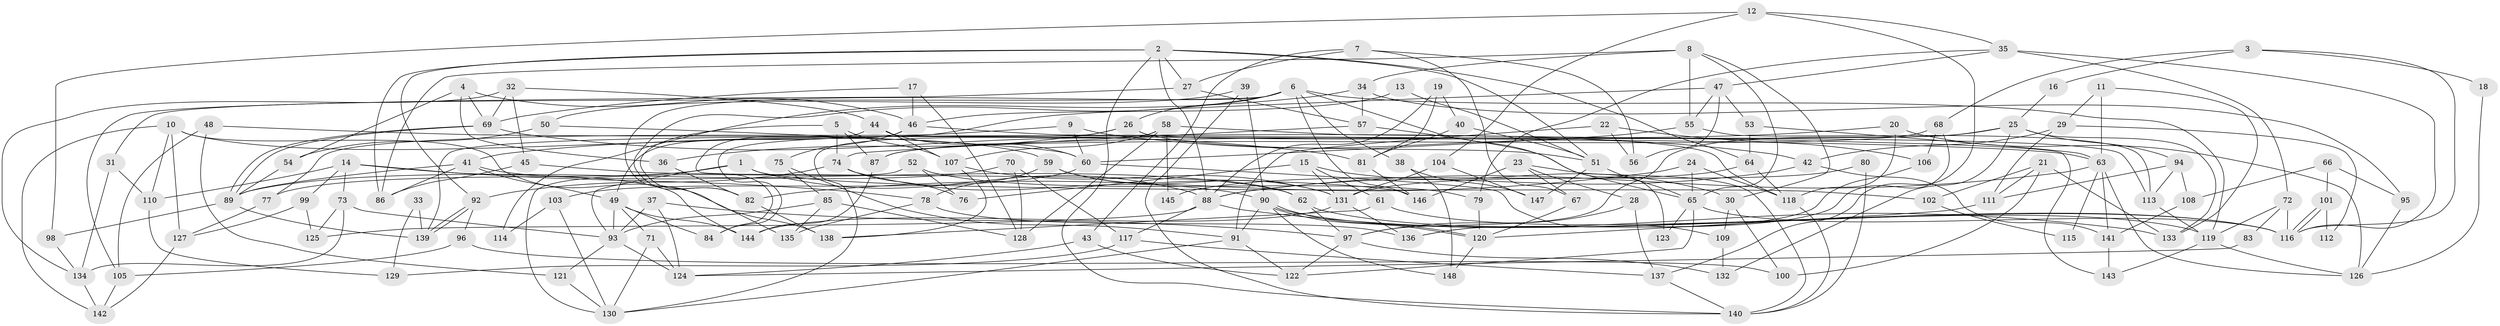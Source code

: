 // coarse degree distribution, {5: 0.1262135922330097, 11: 0.009708737864077669, 4: 0.24271844660194175, 6: 0.07766990291262135, 8: 0.02912621359223301, 7: 0.07766990291262135, 12: 0.009708737864077669, 2: 0.0970873786407767, 9: 0.019417475728155338, 10: 0.038834951456310676, 3: 0.2621359223300971, 13: 0.009708737864077669}
// Generated by graph-tools (version 1.1) at 2025/18/03/04/25 18:18:36]
// undirected, 148 vertices, 296 edges
graph export_dot {
graph [start="1"]
  node [color=gray90,style=filled];
  1;
  2;
  3;
  4;
  5;
  6;
  7;
  8;
  9;
  10;
  11;
  12;
  13;
  14;
  15;
  16;
  17;
  18;
  19;
  20;
  21;
  22;
  23;
  24;
  25;
  26;
  27;
  28;
  29;
  30;
  31;
  32;
  33;
  34;
  35;
  36;
  37;
  38;
  39;
  40;
  41;
  42;
  43;
  44;
  45;
  46;
  47;
  48;
  49;
  50;
  51;
  52;
  53;
  54;
  55;
  56;
  57;
  58;
  59;
  60;
  61;
  62;
  63;
  64;
  65;
  66;
  67;
  68;
  69;
  70;
  71;
  72;
  73;
  74;
  75;
  76;
  77;
  78;
  79;
  80;
  81;
  82;
  83;
  84;
  85;
  86;
  87;
  88;
  89;
  90;
  91;
  92;
  93;
  94;
  95;
  96;
  97;
  98;
  99;
  100;
  101;
  102;
  103;
  104;
  105;
  106;
  107;
  108;
  109;
  110;
  111;
  112;
  113;
  114;
  115;
  116;
  117;
  118;
  119;
  120;
  121;
  122;
  123;
  124;
  125;
  126;
  127;
  128;
  129;
  130;
  131;
  132;
  133;
  134;
  135;
  136;
  137;
  138;
  139;
  140;
  141;
  142;
  143;
  144;
  145;
  146;
  147;
  148;
  1 -- 88;
  1 -- 93;
  1 -- 77;
  1 -- 102;
  2 -- 86;
  2 -- 51;
  2 -- 27;
  2 -- 64;
  2 -- 88;
  2 -- 92;
  2 -- 140;
  3 -- 116;
  3 -- 68;
  3 -- 16;
  3 -- 18;
  4 -- 46;
  4 -- 69;
  4 -- 36;
  4 -- 54;
  5 -- 87;
  5 -- 82;
  5 -- 74;
  5 -- 107;
  6 -- 26;
  6 -- 38;
  6 -- 31;
  6 -- 82;
  6 -- 119;
  6 -- 123;
  6 -- 135;
  6 -- 146;
  7 -- 27;
  7 -- 67;
  7 -- 43;
  7 -- 56;
  8 -- 65;
  8 -- 86;
  8 -- 30;
  8 -- 34;
  8 -- 55;
  9 -- 60;
  9 -- 77;
  9 -- 42;
  10 -- 138;
  10 -- 142;
  10 -- 59;
  10 -- 110;
  10 -- 127;
  11 -- 29;
  11 -- 63;
  11 -- 133;
  12 -- 98;
  12 -- 35;
  12 -- 104;
  12 -- 137;
  13 -- 51;
  13 -- 46;
  14 -- 99;
  14 -- 144;
  14 -- 73;
  14 -- 78;
  14 -- 110;
  15 -- 131;
  15 -- 76;
  15 -- 30;
  15 -- 61;
  16 -- 25;
  17 -- 46;
  17 -- 128;
  17 -- 69;
  18 -- 126;
  19 -- 88;
  19 -- 40;
  19 -- 81;
  20 -- 126;
  20 -- 118;
  20 -- 41;
  21 -- 133;
  21 -- 100;
  21 -- 102;
  21 -- 111;
  22 -- 56;
  22 -- 106;
  22 -- 91;
  23 -- 28;
  23 -- 146;
  23 -- 67;
  23 -- 140;
  24 -- 65;
  24 -- 82;
  24 -- 118;
  25 -- 133;
  25 -- 97;
  25 -- 87;
  25 -- 94;
  25 -- 132;
  26 -- 113;
  26 -- 139;
  26 -- 36;
  26 -- 51;
  27 -- 57;
  27 -- 105;
  28 -- 137;
  28 -- 97;
  29 -- 111;
  29 -- 42;
  29 -- 112;
  30 -- 100;
  30 -- 109;
  31 -- 110;
  31 -- 134;
  32 -- 69;
  32 -- 134;
  32 -- 44;
  32 -- 45;
  33 -- 139;
  33 -- 129;
  34 -- 57;
  34 -- 95;
  34 -- 114;
  35 -- 47;
  35 -- 116;
  35 -- 72;
  35 -- 79;
  36 -- 82;
  37 -- 93;
  37 -- 124;
  37 -- 97;
  38 -- 148;
  38 -- 147;
  39 -- 140;
  39 -- 90;
  39 -- 50;
  40 -- 51;
  40 -- 81;
  41 -- 62;
  41 -- 49;
  41 -- 86;
  41 -- 89;
  42 -- 88;
  42 -- 141;
  43 -- 122;
  43 -- 124;
  44 -- 107;
  44 -- 49;
  44 -- 60;
  45 -- 146;
  45 -- 86;
  46 -- 75;
  46 -- 118;
  46 -- 84;
  47 -- 84;
  47 -- 55;
  47 -- 53;
  47 -- 56;
  48 -- 63;
  48 -- 121;
  48 -- 105;
  49 -- 71;
  49 -- 84;
  49 -- 93;
  49 -- 144;
  50 -- 54;
  50 -- 60;
  51 -- 65;
  51 -- 147;
  52 -- 130;
  52 -- 79;
  52 -- 76;
  53 -- 64;
  53 -- 63;
  54 -- 89;
  55 -- 60;
  55 -- 113;
  57 -- 65;
  57 -- 74;
  58 -- 128;
  58 -- 107;
  58 -- 130;
  58 -- 143;
  58 -- 145;
  59 -- 62;
  59 -- 78;
  59 -- 131;
  60 -- 103;
  60 -- 109;
  61 -- 119;
  61 -- 138;
  62 -- 97;
  62 -- 116;
  63 -- 141;
  63 -- 88;
  63 -- 115;
  63 -- 126;
  64 -- 118;
  64 -- 145;
  65 -- 122;
  65 -- 116;
  65 -- 123;
  66 -- 95;
  66 -- 108;
  66 -- 101;
  67 -- 120;
  68 -- 136;
  68 -- 87;
  68 -- 106;
  69 -- 89;
  69 -- 89;
  69 -- 81;
  70 -- 117;
  70 -- 89;
  70 -- 128;
  71 -- 130;
  71 -- 124;
  72 -- 116;
  72 -- 83;
  72 -- 119;
  73 -- 93;
  73 -- 125;
  73 -- 134;
  74 -- 92;
  74 -- 76;
  74 -- 90;
  75 -- 91;
  75 -- 85;
  77 -- 127;
  78 -- 135;
  78 -- 136;
  79 -- 120;
  80 -- 140;
  80 -- 131;
  81 -- 146;
  82 -- 138;
  83 -- 124;
  85 -- 93;
  85 -- 135;
  85 -- 128;
  87 -- 144;
  88 -- 117;
  88 -- 125;
  88 -- 133;
  89 -- 98;
  89 -- 139;
  90 -- 120;
  90 -- 120;
  90 -- 91;
  90 -- 116;
  90 -- 148;
  91 -- 122;
  91 -- 130;
  92 -- 139;
  92 -- 139;
  92 -- 96;
  93 -- 124;
  93 -- 121;
  94 -- 113;
  94 -- 108;
  94 -- 111;
  95 -- 126;
  96 -- 105;
  96 -- 100;
  97 -- 132;
  97 -- 122;
  98 -- 134;
  99 -- 127;
  99 -- 125;
  101 -- 116;
  101 -- 116;
  101 -- 112;
  102 -- 115;
  103 -- 130;
  103 -- 114;
  104 -- 131;
  104 -- 147;
  105 -- 142;
  106 -- 136;
  107 -- 138;
  107 -- 131;
  108 -- 141;
  109 -- 132;
  110 -- 129;
  111 -- 120;
  113 -- 119;
  117 -- 137;
  117 -- 129;
  118 -- 140;
  119 -- 126;
  119 -- 143;
  120 -- 148;
  121 -- 130;
  127 -- 142;
  131 -- 136;
  131 -- 144;
  134 -- 142;
  137 -- 140;
  141 -- 143;
}
